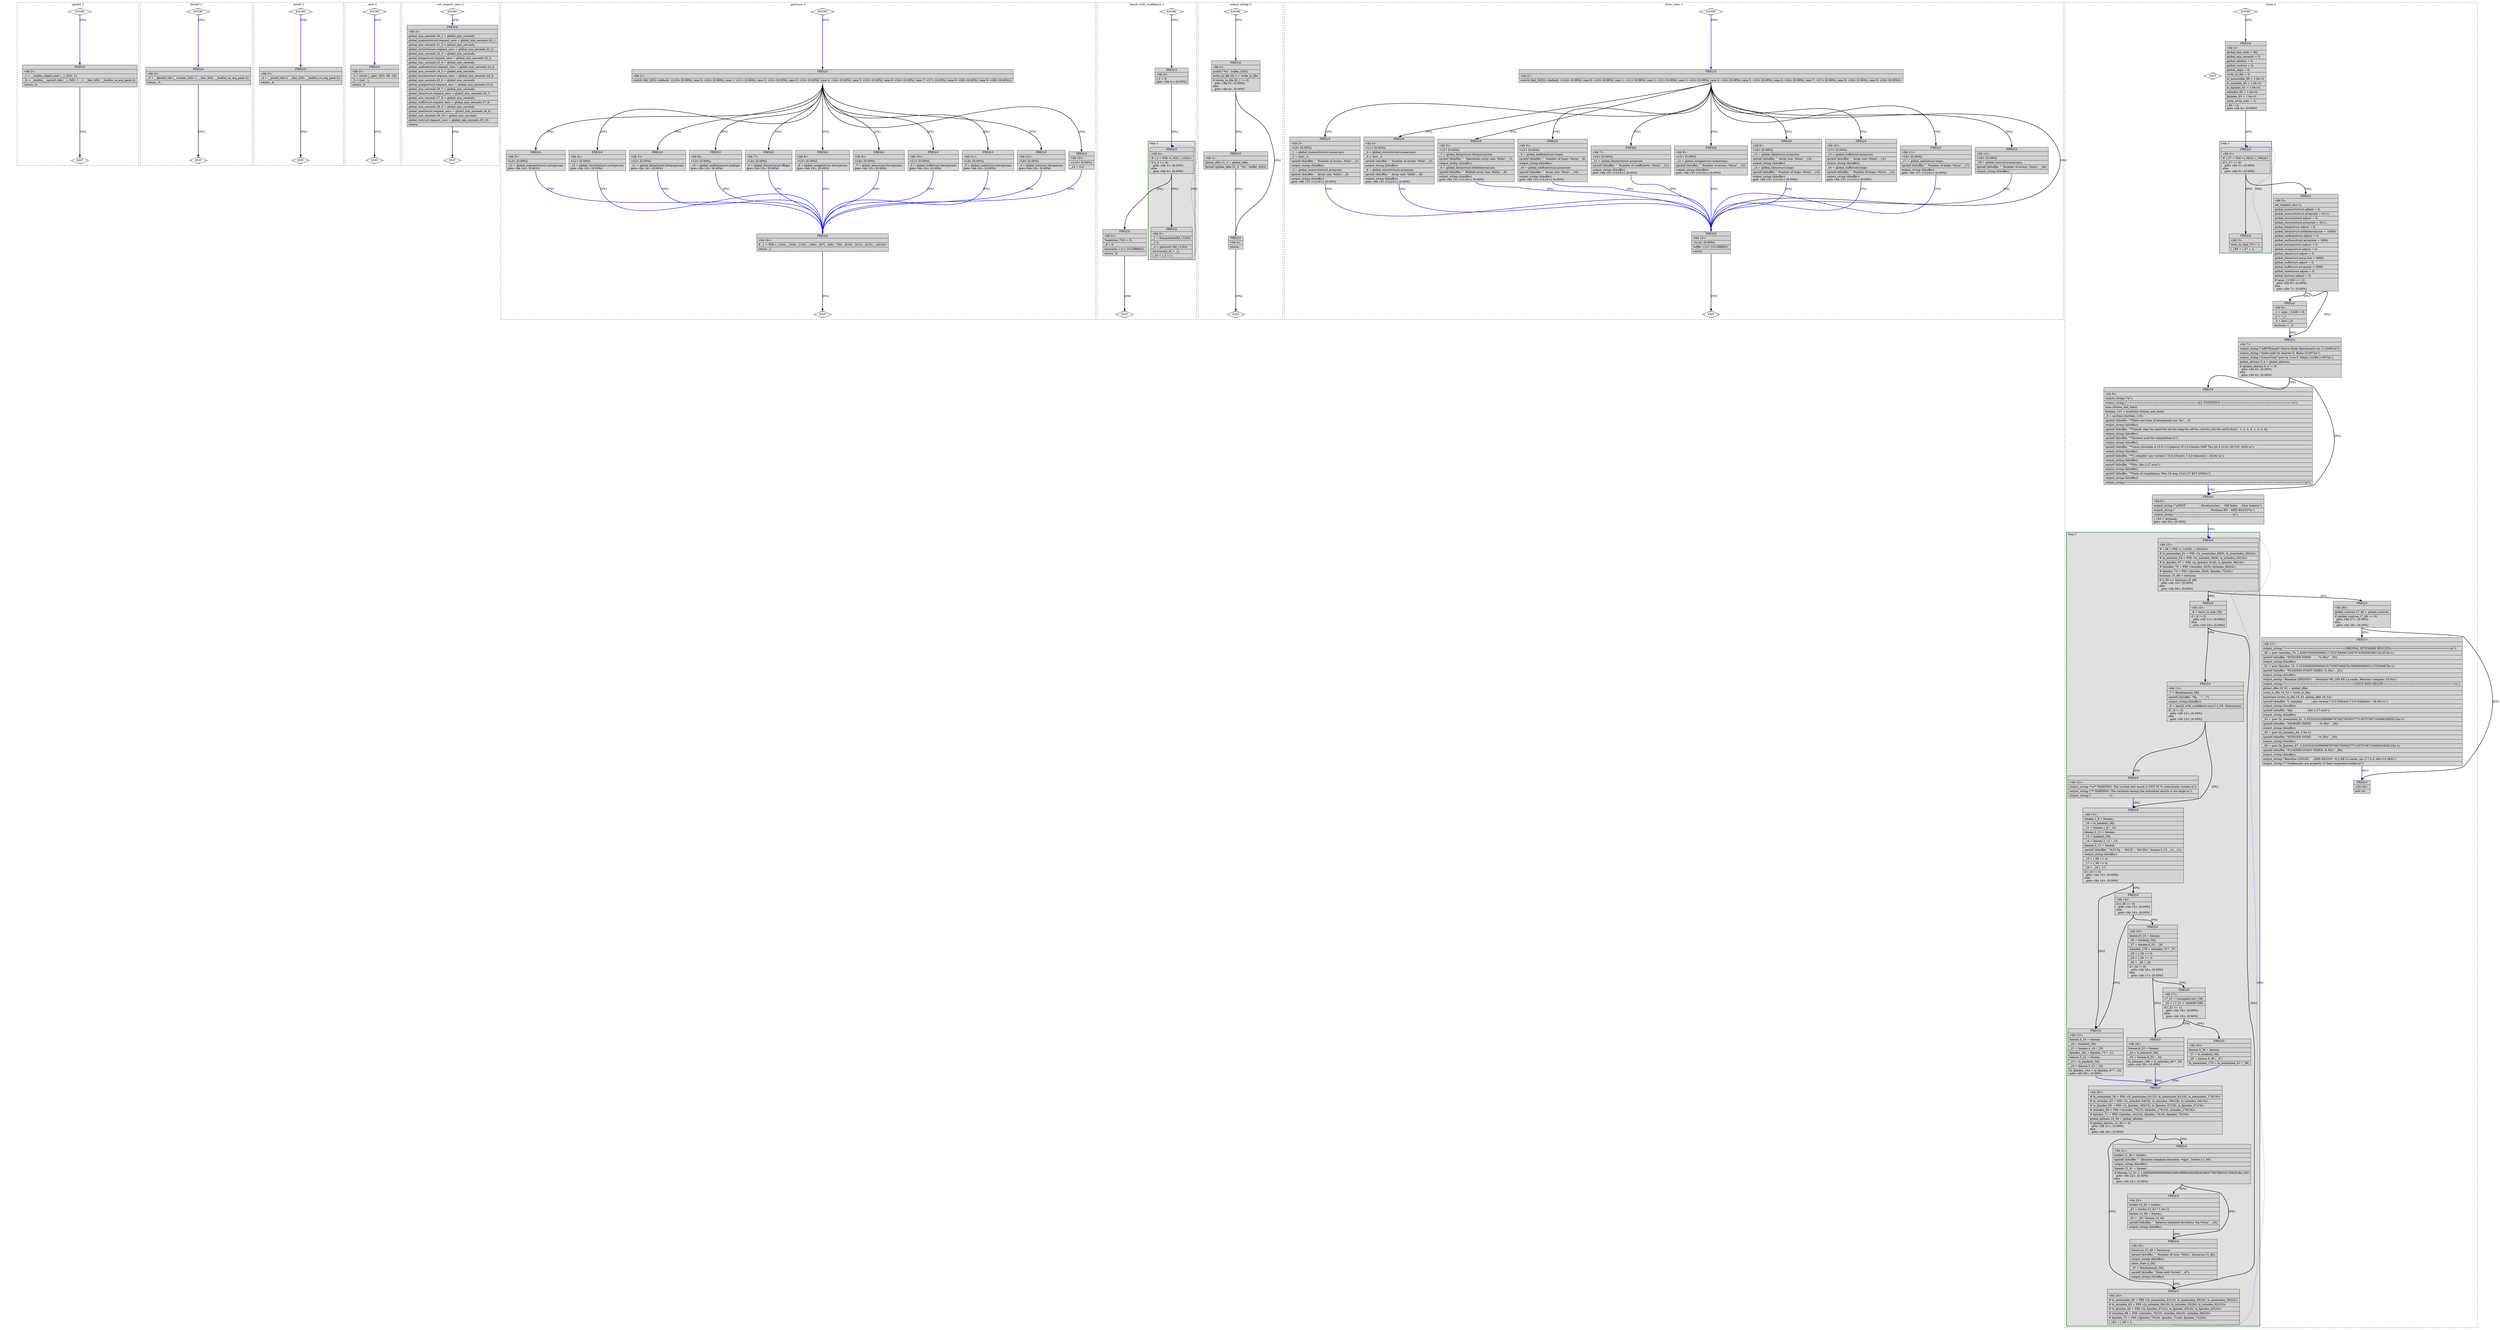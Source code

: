 digraph "nbench0.c.028t.inline_param1" {
overlap=false;
subgraph "cluster_sprintf" {
	style="dashed";
	color="black";
	label="sprintf ()";
	fn_10_basic_block_0 [shape=Mdiamond,style=filled,fillcolor=white,label="ENTRY"];

	fn_10_basic_block_1 [shape=Mdiamond,style=filled,fillcolor=white,label="EXIT"];

	fn_10_basic_block_2 [shape=record,style=filled,fillcolor=lightgrey,label="{ FREQ:0 |\<bb\ 2\>:\l\
|_1\ =\ __builtin_object_size\ (__s_3(D),\ 1);\l\
|_6\ =\ __builtin___sprintf_chk\ (__s_3(D),\ 1,\ _1,\ __fmt_4(D),\ __builtin_va_arg_pack\ ());\l\
|return\ _6;\l\
}"];

	fn_10_basic_block_0:s -> fn_10_basic_block_2:n [style="solid,bold",color=blue,weight=100,constraint=true, label="[0%]"];
	fn_10_basic_block_2:s -> fn_10_basic_block_1:n [style="solid,bold",color=black,weight=10,constraint=true, label="[0%]"];
	fn_10_basic_block_0:s -> fn_10_basic_block_1:n [style="invis",constraint=true];
}
subgraph "cluster_fprintf" {
	style="dashed";
	color="black";
	label="fprintf ()";
	fn_14_basic_block_0 [shape=Mdiamond,style=filled,fillcolor=white,label="ENTRY"];

	fn_14_basic_block_1 [shape=Mdiamond,style=filled,fillcolor=white,label="EXIT"];

	fn_14_basic_block_2 [shape=record,style=filled,fillcolor=lightgrey,label="{ FREQ:0 |\<bb\ 2\>:\l\
|_5\ =\ __fprintf_chk\ (__stream_2(D),\ 1,\ __fmt_3(D),\ __builtin_va_arg_pack\ ());\l\
|return\ _5;\l\
}"];

	fn_14_basic_block_0:s -> fn_14_basic_block_2:n [style="solid,bold",color=blue,weight=100,constraint=true, label="[0%]"];
	fn_14_basic_block_2:s -> fn_14_basic_block_1:n [style="solid,bold",color=black,weight=10,constraint=true, label="[0%]"];
	fn_14_basic_block_0:s -> fn_14_basic_block_1:n [style="invis",constraint=true];
}
subgraph "cluster_printf" {
	style="dashed";
	color="black";
	label="printf ()";
	fn_15_basic_block_0 [shape=Mdiamond,style=filled,fillcolor=white,label="ENTRY"];

	fn_15_basic_block_1 [shape=Mdiamond,style=filled,fillcolor=white,label="EXIT"];

	fn_15_basic_block_2 [shape=record,style=filled,fillcolor=lightgrey,label="{ FREQ:0 |\<bb\ 2\>:\l\
|_4\ =\ __printf_chk\ (1,\ __fmt_2(D),\ __builtin_va_arg_pack\ ());\l\
|return\ _4;\l\
}"];

	fn_15_basic_block_0:s -> fn_15_basic_block_2:n [style="solid,bold",color=blue,weight=100,constraint=true, label="[0%]"];
	fn_15_basic_block_2:s -> fn_15_basic_block_1:n [style="solid,bold",color=black,weight=10,constraint=true, label="[0%]"];
	fn_15_basic_block_0:s -> fn_15_basic_block_1:n [style="invis",constraint=true];
}
subgraph "cluster_atoi" {
	style="dashed";
	color="black";
	label="atoi ()";
	fn_23_basic_block_0 [shape=Mdiamond,style=filled,fillcolor=white,label="ENTRY"];

	fn_23_basic_block_1 [shape=Mdiamond,style=filled,fillcolor=white,label="EXIT"];

	fn_23_basic_block_2 [shape=record,style=filled,fillcolor=lightgrey,label="{ FREQ:0 |\<bb\ 2\>:\l\
|_1\ =\ strtol\ (__nptr_3(D),\ 0B,\ 10);\l\
|_5\ =\ (int)\ _1;\l\
|return\ _5;\l\
}"];

	fn_23_basic_block_0:s -> fn_23_basic_block_2:n [style="solid,bold",color=blue,weight=100,constraint=true, label="[0%]"];
	fn_23_basic_block_2:s -> fn_23_basic_block_1:n [style="solid,bold",color=black,weight=10,constraint=true, label="[0%]"];
	fn_23_basic_block_0:s -> fn_23_basic_block_1:n [style="invis",constraint=true];
}
subgraph "cluster_set_request_secs" {
	style="dashed";
	color="black";
	label="set_request_secs ()";
	fn_60_basic_block_0 [shape=Mdiamond,style=filled,fillcolor=white,label="ENTRY"];

	fn_60_basic_block_1 [shape=Mdiamond,style=filled,fillcolor=white,label="EXIT"];

	fn_60_basic_block_2 [shape=record,style=filled,fillcolor=lightgrey,label="{ FREQ:0 |\<bb\ 2\>:\l\
|global_min_seconds.20_1\ =\ global_min_seconds;\l\
|global_numsortstruct.request_secs\ =\ global_min_seconds.20_1;\l\
|global_min_seconds.21_2\ =\ global_min_seconds;\l\
|global_strsortstruct.request_secs\ =\ global_min_seconds.21_2;\l\
|global_min_seconds.22_3\ =\ global_min_seconds;\l\
|global_bitopstruct.request_secs\ =\ global_min_seconds.22_3;\l\
|global_min_seconds.23_4\ =\ global_min_seconds;\l\
|global_emfloatstruct.request_secs\ =\ global_min_seconds.23_4;\l\
|global_min_seconds.24_5\ =\ global_min_seconds;\l\
|global_fourierstruct.request_secs\ =\ global_min_seconds.24_5;\l\
|global_min_seconds.25_6\ =\ global_min_seconds;\l\
|global_assignstruct.request_secs\ =\ global_min_seconds.25_6;\l\
|global_min_seconds.26_7\ =\ global_min_seconds;\l\
|global_ideastruct.request_secs\ =\ global_min_seconds.26_7;\l\
|global_min_seconds.27_8\ =\ global_min_seconds;\l\
|global_huffstruct.request_secs\ =\ global_min_seconds.27_8;\l\
|global_min_seconds.28_9\ =\ global_min_seconds;\l\
|global_nnetstruct.request_secs\ =\ global_min_seconds.28_9;\l\
|global_min_seconds.29_10\ =\ global_min_seconds;\l\
|global_lustruct.request_secs\ =\ global_min_seconds.29_10;\l\
|return;\l\
}"];

	fn_60_basic_block_0:s -> fn_60_basic_block_2:n [style="solid,bold",color=blue,weight=100,constraint=true, label="[0%]"];
	fn_60_basic_block_2:s -> fn_60_basic_block_1:n [style="solid,bold",color=black,weight=10,constraint=true, label="[0%]"];
	fn_60_basic_block_0:s -> fn_60_basic_block_1:n [style="invis",constraint=true];
}
subgraph "cluster_getscore" {
	style="dashed";
	color="black";
	label="getscore ()";
	fn_63_basic_block_0 [shape=Mdiamond,style=filled,fillcolor=white,label="ENTRY"];

	fn_63_basic_block_1 [shape=Mdiamond,style=filled,fillcolor=white,label="EXIT"];

	fn_63_basic_block_2 [shape=record,style=filled,fillcolor=lightgrey,label="{ FREQ:0 |\<bb\ 2\>:\l\
|switch\ (fid_2(D))\ \<default:\ \<L10\>\ [0.00%],\ case\ 0:\ \<L0\>\ [0.00%],\ case\ 1:\ \<L1\>\ [0.00%],\ case\ 2:\ \<L2\>\ [0.00%],\ case\ 3:\ \<L3\>\ [0.00%],\ case\ 4:\ \<L4\>\ [0.00%],\ case\ 5:\ \<L5\>\ [0.00%],\ case\ 6:\ \<L6\>\ [0.00%],\ case\ 7:\ \<L7\>\ [0.00%],\ case\ 8:\ \<L8\>\ [0.00%],\ case\ 9:\ \<L9\>\ [0.00%]\>\l\
}"];

	fn_63_basic_block_3 [shape=record,style=filled,fillcolor=lightgrey,label="{ FREQ:0 |\<bb\ 3\>:\l\
|\<L0\>\ [0.00%]:\l\
|_13\ =\ global_numsortstruct.sortspersec;\l\
goto\ \<bb\ 14\>;\ [0.00%]\l\
}"];

	fn_63_basic_block_4 [shape=record,style=filled,fillcolor=lightgrey,label="{ FREQ:0 |\<bb\ 4\>:\l\
|\<L1\>\ [0.00%]:\l\
|_12\ =\ global_strsortstruct.sortspersec;\l\
goto\ \<bb\ 14\>;\ [0.00%]\l\
}"];

	fn_63_basic_block_5 [shape=record,style=filled,fillcolor=lightgrey,label="{ FREQ:0 |\<bb\ 5\>:\l\
|\<L2\>\ [0.00%]:\l\
|_11\ =\ global_bitopstruct.bitopspersec;\l\
goto\ \<bb\ 14\>;\ [0.00%]\l\
}"];

	fn_63_basic_block_6 [shape=record,style=filled,fillcolor=lightgrey,label="{ FREQ:0 |\<bb\ 6\>:\l\
|\<L3\>\ [0.00%]:\l\
|_10\ =\ global_emfloatstruct.emflops;\l\
goto\ \<bb\ 14\>;\ [0.00%]\l\
}"];

	fn_63_basic_block_7 [shape=record,style=filled,fillcolor=lightgrey,label="{ FREQ:0 |\<bb\ 7\>:\l\
|\<L4\>\ [0.00%]:\l\
|_9\ =\ global_fourierstruct.fflops;\l\
goto\ \<bb\ 14\>;\ [0.00%]\l\
}"];

	fn_63_basic_block_8 [shape=record,style=filled,fillcolor=lightgrey,label="{ FREQ:0 |\<bb\ 8\>:\l\
|\<L5\>\ [0.00%]:\l\
|_8\ =\ global_assignstruct.iterspersec;\l\
goto\ \<bb\ 14\>;\ [0.00%]\l\
}"];

	fn_63_basic_block_9 [shape=record,style=filled,fillcolor=lightgrey,label="{ FREQ:0 |\<bb\ 9\>:\l\
|\<L6\>\ [0.00%]:\l\
|_7\ =\ global_ideastruct.iterspersec;\l\
goto\ \<bb\ 14\>;\ [0.00%]\l\
}"];

	fn_63_basic_block_10 [shape=record,style=filled,fillcolor=lightgrey,label="{ FREQ:0 |\<bb\ 10\>:\l\
|\<L7\>\ [0.00%]:\l\
|_6\ =\ global_huffstruct.iterspersec;\l\
goto\ \<bb\ 14\>;\ [0.00%]\l\
}"];

	fn_63_basic_block_11 [shape=record,style=filled,fillcolor=lightgrey,label="{ FREQ:0 |\<bb\ 11\>:\l\
|\<L8\>\ [0.00%]:\l\
|_5\ =\ global_nnetstruct.iterspersec;\l\
goto\ \<bb\ 14\>;\ [0.00%]\l\
}"];

	fn_63_basic_block_12 [shape=record,style=filled,fillcolor=lightgrey,label="{ FREQ:0 |\<bb\ 12\>:\l\
|\<L9\>\ [0.00%]:\l\
|_4\ =\ global_lustruct.iterspersec;\l\
goto\ \<bb\ 14\>;\ [0.00%]\l\
}"];

	fn_63_basic_block_13 [shape=record,style=filled,fillcolor=lightgrey,label="{ FREQ:0 |\<bb\ 13\>:\l\
|\<L10\>\ [0.00%]:\l\
|_14\ =\ 0.0;\l\
}"];

	fn_63_basic_block_14 [shape=record,style=filled,fillcolor=lightgrey,label="{ FREQ:0 |\<bb\ 14\>:\l\
|#\ _1\ =\ PHI\ \<_13(3),\ _12(4),\ _11(5),\ _10(6),\ _9(7),\ _8(8),\ _7(9),\ _6(10),\ _5(11),\ _4(12),\ _14(13)\>\l\
|return\ _1;\l\
}"];

	fn_63_basic_block_0:s -> fn_63_basic_block_2:n [style="solid,bold",color=blue,weight=100,constraint=true, label="[0%]"];
	fn_63_basic_block_2:s -> fn_63_basic_block_13:n [style="solid,bold",color=black,weight=10,constraint=true, label="[0%]"];
	fn_63_basic_block_2:s -> fn_63_basic_block_3:n [style="solid,bold",color=black,weight=10,constraint=true, label="[0%]"];
	fn_63_basic_block_2:s -> fn_63_basic_block_4:n [style="solid,bold",color=black,weight=10,constraint=true, label="[0%]"];
	fn_63_basic_block_2:s -> fn_63_basic_block_5:n [style="solid,bold",color=black,weight=10,constraint=true, label="[0%]"];
	fn_63_basic_block_2:s -> fn_63_basic_block_6:n [style="solid,bold",color=black,weight=10,constraint=true, label="[0%]"];
	fn_63_basic_block_2:s -> fn_63_basic_block_7:n [style="solid,bold",color=black,weight=10,constraint=true, label="[0%]"];
	fn_63_basic_block_2:s -> fn_63_basic_block_8:n [style="solid,bold",color=black,weight=10,constraint=true, label="[0%]"];
	fn_63_basic_block_2:s -> fn_63_basic_block_9:n [style="solid,bold",color=black,weight=10,constraint=true, label="[0%]"];
	fn_63_basic_block_2:s -> fn_63_basic_block_10:n [style="solid,bold",color=black,weight=10,constraint=true, label="[0%]"];
	fn_63_basic_block_2:s -> fn_63_basic_block_11:n [style="solid,bold",color=black,weight=10,constraint=true, label="[0%]"];
	fn_63_basic_block_2:s -> fn_63_basic_block_12:n [style="solid,bold",color=black,weight=10,constraint=true, label="[0%]"];
	fn_63_basic_block_3:s -> fn_63_basic_block_14:n [style="solid,bold",color=blue,weight=100,constraint=true, label="[0%]"];
	fn_63_basic_block_4:s -> fn_63_basic_block_14:n [style="solid,bold",color=blue,weight=100,constraint=true, label="[0%]"];
	fn_63_basic_block_5:s -> fn_63_basic_block_14:n [style="solid,bold",color=blue,weight=100,constraint=true, label="[0%]"];
	fn_63_basic_block_6:s -> fn_63_basic_block_14:n [style="solid,bold",color=blue,weight=100,constraint=true, label="[0%]"];
	fn_63_basic_block_7:s -> fn_63_basic_block_14:n [style="solid,bold",color=blue,weight=100,constraint=true, label="[0%]"];
	fn_63_basic_block_8:s -> fn_63_basic_block_14:n [style="solid,bold",color=blue,weight=100,constraint=true, label="[0%]"];
	fn_63_basic_block_9:s -> fn_63_basic_block_14:n [style="solid,bold",color=blue,weight=100,constraint=true, label="[0%]"];
	fn_63_basic_block_10:s -> fn_63_basic_block_14:n [style="solid,bold",color=blue,weight=100,constraint=true, label="[0%]"];
	fn_63_basic_block_11:s -> fn_63_basic_block_14:n [style="solid,bold",color=blue,weight=100,constraint=true, label="[0%]"];
	fn_63_basic_block_12:s -> fn_63_basic_block_14:n [style="solid,bold",color=blue,weight=100,constraint=true, label="[0%]"];
	fn_63_basic_block_13:s -> fn_63_basic_block_14:n [style="solid,bold",color=blue,weight=100,constraint=true, label="[0%]"];
	fn_63_basic_block_14:s -> fn_63_basic_block_1:n [style="solid,bold",color=black,weight=10,constraint=true, label="[0%]"];
	fn_63_basic_block_0:s -> fn_63_basic_block_1:n [style="invis",constraint=true];
}
subgraph "cluster_bench_with_confidence" {
	style="dashed";
	color="black";
	label="bench_with_confidence ()";
	subgraph cluster_61_1 {
	style="filled";
	color="darkgreen";
	fillcolor="grey88";
	label="loop 1";
	labeljust=l;
	penwidth=2;
	fn_61_basic_block_4 [shape=record,style=filled,fillcolor=lightgrey,label="{ FREQ:0 |\<bb\ 4\>:\l\
|#\ i_3\ =\ PHI\ \<i_5(2),\ i_15(3)\>\l\
|if\ (i_3\ \<=\ 0)\l\
\ \ goto\ \<bb\ 3\>;\ [0.00%]\l\
else\l\
\ \ goto\ \<bb\ 5\>;\ [0.00%]\l\
}"];

	fn_61_basic_block_3 [shape=record,style=filled,fillcolor=lightgrey,label="{ FREQ:0 |\<bb\ 3\>:\l\
|_1\ =\ funcpointer[fid_11(D)];\l\
|_1\ ();\l\
|_2\ =\ getscore\ (fid_11(D));\l\
|myscores[i_3]\ =\ _2;\l\
|i_15\ =\ i_3\ +\ 1;\l\
}"];

	}
	fn_61_basic_block_0 [shape=Mdiamond,style=filled,fillcolor=white,label="ENTRY"];

	fn_61_basic_block_1 [shape=Mdiamond,style=filled,fillcolor=white,label="EXIT"];

	fn_61_basic_block_2 [shape=record,style=filled,fillcolor=lightgrey,label="{ FREQ:0 |\<bb\ 2\>:\l\
|i_5\ =\ 0;\l\
goto\ \<bb\ 4\>;\ [0.00%]\l\
}"];

	fn_61_basic_block_5 [shape=record,style=filled,fillcolor=lightgrey,label="{ FREQ:0 |\<bb\ 5\>:\l\
|*numtries_7(D)\ =\ 5;\l\
|_9\ =\ 0;\l\
|myscores\ =\{v\}\ \{CLOBBER\};\l\
|return\ _9;\l\
}"];

	fn_61_basic_block_0:s -> fn_61_basic_block_2:n [style="solid,bold",color=blue,weight=100,constraint=true, label="[0%]"];
	fn_61_basic_block_2:s -> fn_61_basic_block_4:n [style="solid,bold",color=blue,weight=100,constraint=true, label="[0%]"];
	fn_61_basic_block_3:s -> fn_61_basic_block_4:n [style="dotted,bold",color=blue,weight=10,constraint=false, label="[0%]"];
	fn_61_basic_block_4:s -> fn_61_basic_block_3:n [style="solid,bold",color=black,weight=10,constraint=true, label="[0%]"];
	fn_61_basic_block_4:s -> fn_61_basic_block_5:n [style="solid,bold",color=black,weight=10,constraint=true, label="[0%]"];
	fn_61_basic_block_5:s -> fn_61_basic_block_1:n [style="solid,bold",color=black,weight=10,constraint=true, label="[0%]"];
	fn_61_basic_block_0:s -> fn_61_basic_block_1:n [style="invis",constraint=true];
}
subgraph "cluster_output_string" {
	style="dashed";
	color="black";
	label="output_string ()";
	fn_64_basic_block_0 [shape=Mdiamond,style=filled,fillcolor=white,label="ENTRY"];

	fn_64_basic_block_1 [shape=Mdiamond,style=filled,fillcolor=white,label="EXIT"];

	fn_64_basic_block_2 [shape=record,style=filled,fillcolor=lightgrey,label="{ FREQ:0 |\<bb\ 2\>:\l\
|printf\ (\"%s\",\ buffer_5(D));\l\
|write_to_file.30_1\ =\ write_to_file;\l\
|if\ (write_to_file.30_1\ !=\ 0)\l\
\ \ goto\ \<bb\ 3\>;\ [0.00%]\l\
else\l\
\ \ goto\ \<bb\ 4\>;\ [0.00%]\l\
}"];

	fn_64_basic_block_3 [shape=record,style=filled,fillcolor=lightgrey,label="{ FREQ:0 |\<bb\ 3\>:\l\
|global_ofile.31_2\ =\ global_ofile;\l\
|fprintf\ (global_ofile.31_2,\ \"%s\",\ buffer_5(D));\l\
}"];

	fn_64_basic_block_4 [shape=record,style=filled,fillcolor=lightgrey,label="{ FREQ:0 |\<bb\ 4\>:\l\
|return;\l\
}"];

	fn_64_basic_block_0:s -> fn_64_basic_block_2:n [style="solid,bold",color=blue,weight=100,constraint=true, label="[0%]"];
	fn_64_basic_block_2:s -> fn_64_basic_block_3:n [style="solid,bold",color=black,weight=10,constraint=true, label="[0%]"];
	fn_64_basic_block_2:s -> fn_64_basic_block_4:n [style="solid,bold",color=black,weight=10,constraint=true, label="[0%]"];
	fn_64_basic_block_3:s -> fn_64_basic_block_4:n [style="solid,bold",color=blue,weight=100,constraint=true, label="[0%]"];
	fn_64_basic_block_4:s -> fn_64_basic_block_1:n [style="solid,bold",color=black,weight=10,constraint=true, label="[0%]"];
	fn_64_basic_block_0:s -> fn_64_basic_block_1:n [style="invis",constraint=true];
}
subgraph "cluster_show_stats" {
	style="dashed";
	color="black";
	label="show_stats ()";
	fn_65_basic_block_0 [shape=Mdiamond,style=filled,fillcolor=white,label="ENTRY"];

	fn_65_basic_block_1 [shape=Mdiamond,style=filled,fillcolor=white,label="EXIT"];

	fn_65_basic_block_2 [shape=record,style=filled,fillcolor=lightgrey,label="{ FREQ:0 |\<bb\ 2\>:\l\
|switch\ (bid_20(D))\ \<default:\ \<L14\>\ [0.00%],\ case\ 0:\ \<L0\>\ [0.00%],\ case\ 1:\ \<L1\>\ [0.00%],\ case\ 2:\ \<L2\>\ [0.00%],\ case\ 3:\ \<L3\>\ [0.00%],\ case\ 4:\ \<L4\>\ [0.00%],\ case\ 5:\ \<L5\>\ [0.00%],\ case\ 6:\ \<L6\>\ [0.00%],\ case\ 7:\ \<L7\>\ [0.00%],\ case\ 8:\ \<L8\>\ [0.00%],\ case\ 9:\ \<L9\>\ [0.00%]\>\l\
}"];

	fn_65_basic_block_3 [shape=record,style=filled,fillcolor=lightgrey,label="{ FREQ:0 |\<bb\ 3\>:\l\
|\<L0\>\ [0.00%]:\l\
|_1\ =\ global_numsortstruct.numarrays;\l\
|_2\ =\ (int)\ _1;\l\
|sprintf\ (&buffer,\ \"\ \ Number\ of\ arrays:\ %d\\n\",\ _2);\l\
|output_string\ (&buffer);\l\
|_3\ =\ global_numsortstruct.arraysize;\l\
|sprintf\ (&buffer,\ \"\ \ Array\ size:\ %ld\\n\",\ _3);\l\
|output_string\ (&buffer);\l\
goto\ \<bb\ 13\>\ (\<L14\>);\ [0.00%]\l\
}"];

	fn_65_basic_block_4 [shape=record,style=filled,fillcolor=lightgrey,label="{ FREQ:0 |\<bb\ 4\>:\l\
|\<L1\>\ [0.00%]:\l\
|_4\ =\ global_strsortstruct.numarrays;\l\
|_5\ =\ (int)\ _4;\l\
|sprintf\ (&buffer,\ \"\ \ Number\ of\ arrays:\ %d\\n\",\ _5);\l\
|output_string\ (&buffer);\l\
|_6\ =\ global_strsortstruct.arraysize;\l\
|sprintf\ (&buffer,\ \"\ \ Array\ size:\ %ld\\n\",\ _6);\l\
|output_string\ (&buffer);\l\
goto\ \<bb\ 13\>\ (\<L14\>);\ [0.00%]\l\
}"];

	fn_65_basic_block_5 [shape=record,style=filled,fillcolor=lightgrey,label="{ FREQ:0 |\<bb\ 5\>:\l\
|\<L2\>\ [0.00%]:\l\
|_7\ =\ global_bitopstruct.bitoparraysize;\l\
|sprintf\ (&buffer,\ \"\ \ Operations\ array\ size:\ %ld\\n\",\ _7);\l\
|output_string\ (&buffer);\l\
|_8\ =\ global_bitopstruct.bitfieldarraysize;\l\
|sprintf\ (&buffer,\ \"\ \ Bitfield\ array\ size:\ %ld\\n\",\ _8);\l\
|output_string\ (&buffer);\l\
goto\ \<bb\ 13\>\ (\<L14\>);\ [0.00%]\l\
}"];

	fn_65_basic_block_6 [shape=record,style=filled,fillcolor=lightgrey,label="{ FREQ:0 |\<bb\ 6\>:\l\
|\<L3\>\ [0.00%]:\l\
|_9\ =\ global_emfloatstruct.loops;\l\
|sprintf\ (&buffer,\ \"\ \ Number\ of\ loops:\ %lu\\n\",\ _9);\l\
|output_string\ (&buffer);\l\
|_10\ =\ global_emfloatstruct.arraysize;\l\
|sprintf\ (&buffer,\ \"\ \ Array\ size:\ %lu\\n\",\ _10);\l\
|output_string\ (&buffer);\l\
goto\ \<bb\ 13\>\ (\<L14\>);\ [0.00%]\l\
}"];

	fn_65_basic_block_7 [shape=record,style=filled,fillcolor=lightgrey,label="{ FREQ:0 |\<bb\ 7\>:\l\
|\<L4\>\ [0.00%]:\l\
|_11\ =\ global_fourierstruct.arraysize;\l\
|sprintf\ (&buffer,\ \"\ \ Number\ of\ coefficients:\ %lu\\n\",\ _11);\l\
|output_string\ (&buffer);\l\
goto\ \<bb\ 13\>\ (\<L14\>);\ [0.00%]\l\
}"];

	fn_65_basic_block_8 [shape=record,style=filled,fillcolor=lightgrey,label="{ FREQ:0 |\<bb\ 8\>:\l\
|\<L5\>\ [0.00%]:\l\
|_12\ =\ global_assignstruct.numarrays;\l\
|sprintf\ (&buffer,\ \"\ \ Number\ of\ arrays:\ %lu\\n\",\ _12);\l\
|output_string\ (&buffer);\l\
goto\ \<bb\ 13\>\ (\<L14\>);\ [0.00%]\l\
}"];

	fn_65_basic_block_9 [shape=record,style=filled,fillcolor=lightgrey,label="{ FREQ:0 |\<bb\ 9\>:\l\
|\<L6\>\ [0.00%]:\l\
|_13\ =\ global_ideastruct.arraysize;\l\
|sprintf\ (&buffer,\ \"\ \ Array\ size:\ %lu\\n\",\ _13);\l\
|output_string\ (&buffer);\l\
|_14\ =\ global_ideastruct.loops;\l\
|sprintf\ (&buffer,\ \"\ Number\ of\ loops:\ %lu\\n\",\ _14);\l\
|output_string\ (&buffer);\l\
goto\ \<bb\ 13\>\ (\<L14\>);\ [0.00%]\l\
}"];

	fn_65_basic_block_10 [shape=record,style=filled,fillcolor=lightgrey,label="{ FREQ:0 |\<bb\ 10\>:\l\
|\<L7\>\ [0.00%]:\l\
|_15\ =\ global_huffstruct.arraysize;\l\
|sprintf\ (&buffer,\ \"\ \ Array\ size:\ %lu\\n\",\ _15);\l\
|output_string\ (&buffer);\l\
|_16\ =\ global_huffstruct.loops;\l\
|sprintf\ (&buffer,\ \"\ \ Number\ of\ loops:\ %lu\\n\",\ _16);\l\
|output_string\ (&buffer);\l\
goto\ \<bb\ 13\>\ (\<L14\>);\ [0.00%]\l\
}"];

	fn_65_basic_block_11 [shape=record,style=filled,fillcolor=lightgrey,label="{ FREQ:0 |\<bb\ 11\>:\l\
|\<L8\>\ [0.00%]:\l\
|_17\ =\ global_nnetstruct.loops;\l\
|sprintf\ (&buffer,\ \"\ \ Number\ of\ loops:\ %lu\\n\",\ _17);\l\
|output_string\ (&buffer);\l\
goto\ \<bb\ 13\>\ (\<L14\>);\ [0.00%]\l\
}"];

	fn_65_basic_block_12 [shape=record,style=filled,fillcolor=lightgrey,label="{ FREQ:0 |\<bb\ 12\>:\l\
|\<L9\>\ [0.00%]:\l\
|_18\ =\ global_lustruct.numarrays;\l\
|sprintf\ (&buffer,\ \"\ \ Number\ of\ arrays:\ %lu\\n\",\ _18);\l\
|output_string\ (&buffer);\l\
}"];

	fn_65_basic_block_13 [shape=record,style=filled,fillcolor=lightgrey,label="{ FREQ:0 |\<bb\ 13\>:\l\
|\<L14\>\ [0.00%]:\l\
|buffer\ =\{v\}\ \{CLOBBER\};\l\
|return;\l\
}"];

	fn_65_basic_block_0:s -> fn_65_basic_block_2:n [style="solid,bold",color=blue,weight=100,constraint=true, label="[0%]"];
	fn_65_basic_block_2:s -> fn_65_basic_block_13:n [style="solid,bold",color=black,weight=10,constraint=true, label="[0%]"];
	fn_65_basic_block_2:s -> fn_65_basic_block_3:n [style="solid,bold",color=black,weight=10,constraint=true, label="[0%]"];
	fn_65_basic_block_2:s -> fn_65_basic_block_4:n [style="solid,bold",color=black,weight=10,constraint=true, label="[0%]"];
	fn_65_basic_block_2:s -> fn_65_basic_block_5:n [style="solid,bold",color=black,weight=10,constraint=true, label="[0%]"];
	fn_65_basic_block_2:s -> fn_65_basic_block_6:n [style="solid,bold",color=black,weight=10,constraint=true, label="[0%]"];
	fn_65_basic_block_2:s -> fn_65_basic_block_7:n [style="solid,bold",color=black,weight=10,constraint=true, label="[0%]"];
	fn_65_basic_block_2:s -> fn_65_basic_block_8:n [style="solid,bold",color=black,weight=10,constraint=true, label="[0%]"];
	fn_65_basic_block_2:s -> fn_65_basic_block_9:n [style="solid,bold",color=black,weight=10,constraint=true, label="[0%]"];
	fn_65_basic_block_2:s -> fn_65_basic_block_10:n [style="solid,bold",color=black,weight=10,constraint=true, label="[0%]"];
	fn_65_basic_block_2:s -> fn_65_basic_block_11:n [style="solid,bold",color=black,weight=10,constraint=true, label="[0%]"];
	fn_65_basic_block_2:s -> fn_65_basic_block_12:n [style="solid,bold",color=black,weight=10,constraint=true, label="[0%]"];
	fn_65_basic_block_3:s -> fn_65_basic_block_13:n [style="solid,bold",color=blue,weight=100,constraint=true, label="[0%]"];
	fn_65_basic_block_4:s -> fn_65_basic_block_13:n [style="solid,bold",color=blue,weight=100,constraint=true, label="[0%]"];
	fn_65_basic_block_5:s -> fn_65_basic_block_13:n [style="solid,bold",color=blue,weight=100,constraint=true, label="[0%]"];
	fn_65_basic_block_6:s -> fn_65_basic_block_13:n [style="solid,bold",color=blue,weight=100,constraint=true, label="[0%]"];
	fn_65_basic_block_7:s -> fn_65_basic_block_13:n [style="solid,bold",color=blue,weight=100,constraint=true, label="[0%]"];
	fn_65_basic_block_8:s -> fn_65_basic_block_13:n [style="solid,bold",color=blue,weight=100,constraint=true, label="[0%]"];
	fn_65_basic_block_9:s -> fn_65_basic_block_13:n [style="solid,bold",color=blue,weight=100,constraint=true, label="[0%]"];
	fn_65_basic_block_10:s -> fn_65_basic_block_13:n [style="solid,bold",color=blue,weight=100,constraint=true, label="[0%]"];
	fn_65_basic_block_11:s -> fn_65_basic_block_13:n [style="solid,bold",color=blue,weight=100,constraint=true, label="[0%]"];
	fn_65_basic_block_12:s -> fn_65_basic_block_13:n [style="solid,bold",color=blue,weight=100,constraint=true, label="[0%]"];
	fn_65_basic_block_13:s -> fn_65_basic_block_1:n [style="solid,bold",color=black,weight=10,constraint=true, label="[0%]"];
	fn_65_basic_block_0:s -> fn_65_basic_block_1:n [style="invis",constraint=true];
}
subgraph "cluster_main" {
	style="dashed";
	color="black";
	label="main ()";
	subgraph cluster_54_2 {
	style="filled";
	color="darkgreen";
	fillcolor="grey88";
	label="loop 2";
	labeljust=l;
	penwidth=2;
	fn_54_basic_block_25 [shape=record,style=filled,fillcolor=lightgrey,label="{ FREQ:0 |\<bb\ 25\>:\l\
|#\ i_58\ =\ PHI\ \<i_143(9),\ i_192(24)\>\l\
|#\ lx_memindex_61\ =\ PHI\ \<lx_memindex_89(9),\ lx_memindex_60(24)\>\l\
|#\ lx_intindex_64\ =\ PHI\ \<lx_intindex_90(9),\ lx_intindex_63(24)\>\l\
|#\ lx_fpindex_67\ =\ PHI\ \<lx_fpindex_91(9),\ lx_fpindex_66(24)\>\l\
|#\ intindex_70\ =\ PHI\ \<intindex_92(9),\ intindex_69(24)\>\l\
|#\ fpindex_73\ =\ PHI\ \<fpindex_93(9),\ fpindex_72(24)\>\l\
|testnum.16_48\ =\ testnum;\l\
|if\ (i_58\ \<=\ testnum.16_48)\l\
\ \ goto\ \<bb\ 10\>;\ [0.00%]\l\
else\l\
\ \ goto\ \<bb\ 26\>;\ [0.00%]\l\
}"];

	fn_54_basic_block_10 [shape=record,style=filled,fillcolor=lightgrey,label="{ FREQ:0 |\<bb\ 10\>:\l\
|_6\ =\ tests_to_do[i_58];\l\
|if\ (_6\ !=\ 0)\l\
\ \ goto\ \<bb\ 11\>;\ [0.00%]\l\
else\l\
\ \ goto\ \<bb\ 24\>;\ [0.00%]\l\
}"];

	fn_54_basic_block_11 [shape=record,style=filled,fillcolor=lightgrey,label="{ FREQ:0 |\<bb\ 11\>:\l\
|_7\ =\ ftestnames[i_58];\l\
|sprintf\ (&buffer,\ \"%s\ \ \ \ :\",\ _7);\l\
|output_string\ (&buffer);\l\
|_8\ =\ bench_with_confidence.isra.0\ (i_58,\ &bnumrun);\l\
|if\ (_8\ !=\ 0)\l\
\ \ goto\ \<bb\ 12\>;\ [0.00%]\l\
else\l\
\ \ goto\ \<bb\ 13\>;\ [0.00%]\l\
}"];

	fn_54_basic_block_24 [shape=record,style=filled,fillcolor=lightgrey,label="{ FREQ:0 |\<bb\ 24\>:\l\
|#\ lx_memindex_60\ =\ PHI\ \<lx_memindex_61(10),\ lx_memindex_59(20),\ lx_memindex_59(23)\>\l\
|#\ lx_intindex_63\ =\ PHI\ \<lx_intindex_64(10),\ lx_intindex_62(20),\ lx_intindex_62(23)\>\l\
|#\ lx_fpindex_66\ =\ PHI\ \<lx_fpindex_67(10),\ lx_fpindex_65(20),\ lx_fpindex_65(23)\>\l\
|#\ intindex_69\ =\ PHI\ \<intindex_70(10),\ intindex_68(20),\ intindex_68(23)\>\l\
|#\ fpindex_72\ =\ PHI\ \<fpindex_73(10),\ fpindex_71(20),\ fpindex_71(23)\>\l\
|i_192\ =\ i_58\ +\ 1;\l\
}"];

	fn_54_basic_block_12 [shape=record,style=filled,fillcolor=lightgrey,label="{ FREQ:0 |\<bb\ 12\>:\l\
|output_string\ (\"\\n**\ WARNING:\ The\ current\ test\ result\ is\ NOT\ 95\ %\ statistically\ certain.\\n\");\l\
|output_string\ (\"**\ WARNING:\ The\ variation\ among\ the\ individual\ results\ is\ too\ large.\\n\");\l\
|output_string\ (\"\ \ \ \ \ \ \ \ \ \ \ \ \ \ \ \ \ \ \ \ :\");\l\
}"];

	fn_54_basic_block_13 [shape=record,style=filled,fillcolor=lightgrey,label="{ FREQ:0 |\<bb\ 13\>:\l\
|bmean.1_9\ =\ bmean;\l\
|_10\ =\ lx_bindex[i_58];\l\
|_11\ =\ bmean.1_9\ /\ _10;\l\
|bmean.2_12\ =\ bmean;\l\
|_13\ =\ bindex[i_58];\l\
|_14\ =\ bmean.2_12\ /\ _13;\l\
|bmean.3_15\ =\ bmean;\l\
|sprintf\ (&buffer,\ \"\ %15.5g\ \ :\ \ %9.2f\ \ :\ \ %9.2f\\n\",\ bmean.3_15,\ _14,\ _11);\l\
|output_string\ (&buffer);\l\
|_16\ =\ i_58\ ==\ 4;\l\
|_17\ =\ i_58\ ==\ 8;\l\
|_18\ =\ _16\ \|\ _17;\l\
|if\ (_18\ !=\ 0)\l\
\ \ goto\ \<bb\ 15\>;\ [0.00%]\l\
else\l\
\ \ goto\ \<bb\ 14\>;\ [0.00%]\l\
}"];

	fn_54_basic_block_15 [shape=record,style=filled,fillcolor=lightgrey,label="{ FREQ:0 |\<bb\ 15\>:\l\
|bmean.4_19\ =\ bmean;\l\
|_20\ =\ bindex[i_58];\l\
|_21\ =\ bmean.4_19\ /\ _20;\l\
|fpindex_181\ =\ fpindex_73\ *\ _21;\l\
|bmean.5_22\ =\ bmean;\l\
|_23\ =\ lx_bindex[i_58];\l\
|_24\ =\ bmean.5_22\ /\ _23;\l\
|lx_fpindex_182\ =\ lx_fpindex_67\ *\ _24;\l\
goto\ \<bb\ 20\>;\ [0.00%]\l\
}"];

	fn_54_basic_block_14 [shape=record,style=filled,fillcolor=lightgrey,label="{ FREQ:0 |\<bb\ 14\>:\l\
|if\ (i_58\ ==\ 9)\l\
\ \ goto\ \<bb\ 15\>;\ [0.00%]\l\
else\l\
\ \ goto\ \<bb\ 16\>;\ [0.00%]\l\
}"];

	fn_54_basic_block_20 [shape=record,style=filled,fillcolor=lightgrey,label="{ FREQ:0 |\<bb\ 20\>:\l\
|#\ lx_memindex_59\ =\ PHI\ \<lx_memindex_61(15),\ lx_memindex_61(18),\ lx_memindex_179(19)\>\l\
|#\ lx_intindex_62\ =\ PHI\ \<lx_intindex_64(15),\ lx_intindex_180(18),\ lx_intindex_64(19)\>\l\
|#\ lx_fpindex_65\ =\ PHI\ \<lx_fpindex_182(15),\ lx_fpindex_67(18),\ lx_fpindex_67(19)\>\l\
|#\ intindex_68\ =\ PHI\ \<intindex_70(15),\ intindex_178(18),\ intindex_178(19)\>\l\
|#\ fpindex_71\ =\ PHI\ \<fpindex_181(15),\ fpindex_73(18),\ fpindex_73(19)\>\l\
|global_allstats.10_39\ =\ global_allstats;\l\
|if\ (global_allstats.10_39\ !=\ 0)\l\
\ \ goto\ \<bb\ 21\>;\ [0.00%]\l\
else\l\
\ \ goto\ \<bb\ 24\>;\ [0.00%]\l\
}"];

	fn_54_basic_block_16 [shape=record,style=filled,fillcolor=lightgrey,label="{ FREQ:0 |\<bb\ 16\>:\l\
|bmean.6_25\ =\ bmean;\l\
|_26\ =\ bindex[i_58];\l\
|_27\ =\ bmean.6_25\ /\ _26;\l\
|intindex_178\ =\ intindex_70\ *\ _27;\l\
|_28\ =\ i_58\ ==\ 0;\l\
|_29\ =\ i_58\ ==\ 3;\l\
|_30\ =\ _28\ \|\ _29;\l\
|if\ (_30\ !=\ 0)\l\
\ \ goto\ \<bb\ 18\>;\ [0.00%]\l\
else\l\
\ \ goto\ \<bb\ 17\>;\ [0.00%]\l\
}"];

	fn_54_basic_block_21 [shape=record,style=filled,fillcolor=lightgrey,label="{ FREQ:0 |\<bb\ 21\>:\l\
|bstdev.11_40\ =\ bstdev;\l\
|sprintf\ (&buffer,\ \"\ \ Absolute\ standard\ deviation:\ %g\\n\",\ bstdev.11_40);\l\
|output_string\ (&buffer);\l\
|bmean.12_41\ =\ bmean;\l\
|if\ (bmean.12_41\ \>\ 1.00000000000000001999189980260288361964776078853415942018e-100)\l\
\ \ goto\ \<bb\ 22\>;\ [0.00%]\l\
else\l\
\ \ goto\ \<bb\ 23\>;\ [0.00%]\l\
}"];

	fn_54_basic_block_18 [shape=record,style=filled,fillcolor=lightgrey,label="{ FREQ:0 |\<bb\ 18\>:\l\
|bmean.8_33\ =\ bmean;\l\
|_34\ =\ lx_bindex[i_58];\l\
|_35\ =\ bmean.8_33\ /\ _34;\l\
|lx_intindex_180\ =\ lx_intindex_64\ *\ _35;\l\
goto\ \<bb\ 20\>;\ [0.00%]\l\
}"];

	fn_54_basic_block_17 [shape=record,style=filled,fillcolor=lightgrey,label="{ FREQ:0 |\<bb\ 17\>:\l\
|i.7_31\ =\ (unsigned\ int)\ i_58;\l\
|_32\ =\ i.7_31\ +\ 4294967290;\l\
|if\ (_32\ \<=\ 1)\l\
\ \ goto\ \<bb\ 18\>;\ [0.00%]\l\
else\l\
\ \ goto\ \<bb\ 19\>;\ [0.00%]\l\
}"];

	fn_54_basic_block_22 [shape=record,style=filled,fillcolor=lightgrey,label="{ FREQ:0 |\<bb\ 22\>:\l\
|bstdev.13_42\ =\ bstdev;\l\
|_43\ =\ bstdev.13_42\ *\ 1.0e+2;\l\
|bmean.14_44\ =\ bmean;\l\
|_45\ =\ _43\ /\ bmean.14_44;\l\
|sprintf\ (&buffer,\ \"\ \ Relative\ standard\ deviation:\ %g\ %%\\n\",\ _45);\l\
|output_string\ (&buffer);\l\
}"];

	fn_54_basic_block_23 [shape=record,style=filled,fillcolor=lightgrey,label="{ FREQ:0 |\<bb\ 23\>:\l\
|bnumrun.15_46\ =\ bnumrun;\l\
|sprintf\ (&buffer,\ \"\ \ Number\ of\ runs:\ %lu\\n\",\ bnumrun.15_46);\l\
|output_string\ (&buffer);\l\
|show_stats\ (i_58);\l\
|_47\ =\ ftestnames[i_58];\l\
|sprintf\ (&buffer,\ \"Done\ with\ %s\\n\\n\",\ _47);\l\
|output_string\ (&buffer);\l\
}"];

	fn_54_basic_block_19 [shape=record,style=filled,fillcolor=lightgrey,label="{ FREQ:0 |\<bb\ 19\>:\l\
|bmean.9_36\ =\ bmean;\l\
|_37\ =\ lx_bindex[i_58];\l\
|_38\ =\ bmean.9_36\ /\ _37;\l\
|lx_memindex_179\ =\ lx_memindex_61\ *\ _38;\l\
}"];

	}
	subgraph cluster_54_1 {
	style="filled";
	color="darkgreen";
	fillcolor="grey88";
	label="loop 1";
	labeljust=l;
	penwidth=2;
	fn_54_basic_block_4 [shape=record,style=filled,fillcolor=lightgrey,label="{ FREQ:0 |\<bb\ 4\>:\l\
|#\ i_57\ =\ PHI\ \<i_95(2),\ i_194(3)\>\l\
|if\ (i_57\ \<=\ 9)\l\
\ \ goto\ \<bb\ 3\>;\ [0.00%]\l\
else\l\
\ \ goto\ \<bb\ 5\>;\ [0.00%]\l\
}"];

	fn_54_basic_block_3 [shape=record,style=filled,fillcolor=lightgrey,label="{ FREQ:0 |\<bb\ 3\>:\l\
|tests_to_do[i_57]\ =\ 1;\l\
|i_194\ =\ i_57\ +\ 1;\l\
}"];

	}
	fn_54_basic_block_0 [shape=Mdiamond,style=filled,fillcolor=white,label="ENTRY"];

	fn_54_basic_block_1 [shape=Mdiamond,style=filled,fillcolor=white,label="EXIT"];

	fn_54_basic_block_2 [shape=record,style=filled,fillcolor=lightgrey,label="{ FREQ:0 |\<bb\ 2\>:\l\
|global_min_ticks\ =\ 60;\l\
|global_min_seconds\ =\ 5;\l\
|global_allstats\ =\ 0;\l\
|global_custrun\ =\ 0;\l\
|global_align\ =\ 8;\l\
|write_to_file\ =\ 0;\l\
|lx_memindex_89\ =\ 1.0e+0;\l\
|lx_intindex_90\ =\ 1.0e+0;\l\
|lx_fpindex_91\ =\ 1.0e+0;\l\
|intindex_92\ =\ 1.0e+0;\l\
|fpindex_93\ =\ 1.0e+0;\l\
|mem_array_ents\ =\ 0;\l\
|i_95\ =\ 0;\l\
goto\ \<bb\ 4\>;\ [0.00%]\l\
}"];

	fn_54_basic_block_5 [shape=record,style=filled,fillcolor=lightgrey,label="{ FREQ:0 |\<bb\ 5\>:\l\
|set_request_secs\ ();\l\
|global_numsortstruct.adjust\ =\ 0;\l\
|global_numsortstruct.arraysize\ =\ 8111;\l\
|global_strsortstruct.adjust\ =\ 0;\l\
|global_strsortstruct.arraysize\ =\ 8111;\l\
|global_bitopstruct.adjust\ =\ 0;\l\
|global_bitopstruct.bitfieldarraysize\ =\ 16384;\l\
|global_emfloatstruct.adjust\ =\ 0;\l\
|global_emfloatstruct.arraysize\ =\ 3000;\l\
|global_fourierstruct.adjust\ =\ 0;\l\
|global_assignstruct.adjust\ =\ 0;\l\
|global_ideastruct.adjust\ =\ 0;\l\
|global_ideastruct.arraysize\ =\ 4000;\l\
|global_huffstruct.adjust\ =\ 0;\l\
|global_huffstruct.arraysize\ =\ 5000;\l\
|global_nnetstruct.adjust\ =\ 0;\l\
|global_lustruct.adjust\ =\ 0;\l\
|if\ (argc_113(D)\ ==\ 2)\l\
\ \ goto\ \<bb\ 6\>;\ [0.00%]\l\
else\l\
\ \ goto\ \<bb\ 7\>;\ [0.00%]\l\
}"];

	fn_54_basic_block_6 [shape=record,style=filled,fillcolor=lightgrey,label="{ FREQ:0 |\<bb\ 6\>:\l\
|_1\ =\ argv_114(D)\ +\ 8;\l\
|_2\ =\ *_1;\l\
|_3\ =\ atoi\ (_2);\l\
|testnum\ =\ _3;\l\
}"];

	fn_54_basic_block_7 [shape=record,style=filled,fillcolor=lightgrey,label="{ FREQ:0 |\<bb\ 7\>:\l\
|output_string\ (\"\\nBYTEmark*\ Native\ Mode\ Benchmark\ ver.\ 2\ (10/95)\\n\");\l\
|output_string\ (\"Index-split\ by\ Andrew\ D.\ Balsa\ (11/97)\\n\");\l\
|output_string\ (\"Linux/Unix*\ port\ by\ Uwe\ F.\ Mayer\ (12/96,11/97)\\n\");\l\
|global_allstats.0_4\ =\ global_allstats;\l\
|if\ (global_allstats.0_4\ !=\ 0)\l\
\ \ goto\ \<bb\ 8\>;\ [0.00%]\l\
else\l\
\ \ goto\ \<bb\ 9\>;\ [0.00%]\l\
}"];

	fn_54_basic_block_8 [shape=record,style=filled,fillcolor=lightgrey,label="{ FREQ:0 |\<bb\ 8\>:\l\
|output_string\ (\"\\n\");\l\
|output_string\ (\"==============================\ ALL\ STATISTICS\ ===============================\\n\");\l\
|time\ (&time_and_date);\l\
|loctime_123\ =\ localtime\ (&time_and_date);\l\
|_5\ =\ asctime\ (loctime_123);\l\
|sprintf\ (&buffer,\ \"**Date\ and\ time\ of\ benchmark\ run:\ %s\",\ _5);\l\
|output_string\ (&buffer);\l\
|sprintf\ (&buffer,\ \"**Sizeof:\ char:%u\ short:%u\ int:%u\ long:%u\ u8:%u\ u16:%u\ u32:%u\ int32:%u\\n\",\ 1,\ 2,\ 4,\ 8,\ 1,\ 2,\ 4,\ 4);\l\
|output_string\ (&buffer);\l\
|sprintf\ (&buffer,\ \"**System\ used\ for\ compilation:\\n\");\l\
|output_string\ (&buffer);\l\
|sprintf\ (&buffer,\ \"**Linux\ elvenado\ 4.15.0-112-generic\ #113-Ubuntu\ SMP\ Thu\ Jul\ 9\ 23:41:39\ UTC\ 2020\ \\n\");\l\
|output_string\ (&buffer);\l\
|sprintf\ (&buffer,\ \"**C\ compiler:\ gcc\ version\ 7.5.0\ (Ubuntu\ 7.5.0-3ubuntu1~18.04)\ \\n\");\l\
|output_string\ (&buffer);\l\
|sprintf\ (&buffer,\ \"**libc:\ libc-2.27.so\\n\");\l\
|output_string\ (&buffer);\l\
|sprintf\ (&buffer,\ \"**Date\ of\ compilation:\ Mon\ 24\ Aug\ 10:41:27\ BST\ 2020\\n\");\l\
|output_string\ (&buffer);\l\
|output_string\ (\"=============================================================================\\n\");\l\
}"];

	fn_54_basic_block_9 [shape=record,style=filled,fillcolor=lightgrey,label="{ FREQ:0 |\<bb\ 9\>:\l\
|output_string\ (\"\\nTEST\ \ \ \ \ \ \ \ \ \ \ \ \ \ \ \ :\ Iterations/sec.\ \ :\ Old\ Index\ \ \ :\ New\ Index\\n\");\l\
|output_string\ (\"\ \ \ \ \ \ \ \ \ \ \ \ \ \ \ \ \ \ \ \ :\ \ \ \ \ \ \ \ \ \ \ \ \ \ \ \ \ \ :\ Pentium\ 90*\ :\ AMD\ K6/233*\\n\");\l\
|output_string\ (\"--------------------:------------------:-------------:------------\\n\");\l\
|i_143\ =\ testnum;\l\
goto\ \<bb\ 25\>;\ [0.00%]\l\
}"];

	fn_54_basic_block_26 [shape=record,style=filled,fillcolor=lightgrey,label="{ FREQ:0 |\<bb\ 26\>:\l\
|global_custrun.17_49\ =\ global_custrun;\l\
|if\ (global_custrun.17_49\ ==\ 0)\l\
\ \ goto\ \<bb\ 27\>;\ [0.00%]\l\
else\l\
\ \ goto\ \<bb\ 28\>;\ [0.00%]\l\
}"];

	fn_54_basic_block_27 [shape=record,style=filled,fillcolor=lightgrey,label="{ FREQ:0 |\<bb\ 27\>:\l\
|output_string\ (\"==========================ORIGINAL\ BYTEMARK\ RESULTS==========================\\n\");\l\
|_50\ =\ pow\ (intindex_70,\ 1.428570000000000117523768494720570743083953857421875e-1);\l\
|sprintf\ (&buffer,\ \"INTEGER\ INDEX\ \ \ \ \ \ \ :\ %.3f\\n\",\ _50);\l\
|output_string\ (&buffer);\l\
|_51\ =\ pow\ (fpindex_73,\ 3.3333000000000001517008740847813896834850311279296875e-1);\l\
|sprintf\ (&buffer,\ \"FLOATING-POINT\ INDEX:\ %.3f\\n\",\ _51);\l\
|output_string\ (&buffer);\l\
|output_string\ (\"Baseline\ (MSDOS*)\ \ \ :\ Pentium*\ 90,\ 256\ KB\ L2-cache,\ Watcom*\ compiler\ 10.0\\n\");\l\
|output_string\ (\"==============================LINUX\ DATA\ BELOW===============================\\n\");\l\
|global_ofile.18_52\ =\ global_ofile;\l\
|write_to_file.19_53\ =\ write_to_file;\l\
|hardware\ (write_to_file.19_53,\ global_ofile.18_52);\l\
|sprintf\ (&buffer,\ \"C\ compiler\ \ \ \ \ \ \ \ \ \ :\ gcc\ version\ 7.5.0\ (Ubuntu\ 7.5.0-3ubuntu1~18.04)\ \\n\");\l\
|output_string\ (&buffer);\l\
|sprintf\ (&buffer,\ \"libc\ \ \ \ \ \ \ \ \ \ \ \ \ \ \ \ :\ libc-2.27.so\\n\");\l\
|output_string\ (&buffer);\l\
|_54\ =\ pow\ (lx_memindex_61,\ 3.33333333299999978738270556277711875736713409423828125e-1);\l\
|sprintf\ (&buffer,\ \"MEMORY\ INDEX\ \ \ \ \ \ \ \ :\ %.3f\\n\",\ _54);\l\
|output_string\ (&buffer);\l\
|_55\ =\ pow\ (lx_intindex_64,\ 2.5e-1);\l\
|sprintf\ (&buffer,\ \"INTEGER\ INDEX\ \ \ \ \ \ \ :\ %.3f\\n\",\ _55);\l\
|output_string\ (&buffer);\l\
|_56\ =\ pow\ (lx_fpindex_67,\ 3.33333333299999978738270556277711875736713409423828125e-1);\l\
|sprintf\ (&buffer,\ \"FLOATING-POINT\ INDEX:\ %.3f\\n\",\ _56);\l\
|output_string\ (&buffer);\l\
|output_string\ (\"Baseline\ (LINUX)\ \ \ \ :\ AMD\ K6/233*,\ 512\ KB\ L2-cache,\ gcc\ 2.7.2.3,\ libc-5.4.38\\n\");\l\
|output_string\ (\"*\ Trademarks\ are\ property\ of\ their\ respective\ holder.\\n\");\l\
}"];

	fn_54_basic_block_28 [shape=record,style=filled,fillcolor=lightgrey,label="{ FREQ:0 |\<bb\ 28\>:\l\
|exit\ (0);\l\
}"];

	fn_54_basic_block_0:s -> fn_54_basic_block_2:n [style="solid,bold",color=blue,weight=100,constraint=true, label="[0%]"];
	fn_54_basic_block_2:s -> fn_54_basic_block_4:n [style="solid,bold",color=blue,weight=100,constraint=true, label="[0%]"];
	fn_54_basic_block_3:s -> fn_54_basic_block_4:n [style="dotted,bold",color=blue,weight=10,constraint=false, label="[0%]"];
	fn_54_basic_block_4:s -> fn_54_basic_block_3:n [style="solid,bold",color=black,weight=10,constraint=true, label="[0%]"];
	fn_54_basic_block_4:s -> fn_54_basic_block_5:n [style="solid,bold",color=black,weight=10,constraint=true, label="[0%]"];
	fn_54_basic_block_5:s -> fn_54_basic_block_6:n [style="solid,bold",color=black,weight=10,constraint=true, label="[0%]"];
	fn_54_basic_block_5:s -> fn_54_basic_block_7:n [style="solid,bold",color=black,weight=10,constraint=true, label="[0%]"];
	fn_54_basic_block_6:s -> fn_54_basic_block_7:n [style="solid,bold",color=blue,weight=100,constraint=true, label="[0%]"];
	fn_54_basic_block_7:s -> fn_54_basic_block_8:n [style="solid,bold",color=black,weight=10,constraint=true, label="[0%]"];
	fn_54_basic_block_7:s -> fn_54_basic_block_9:n [style="solid,bold",color=black,weight=10,constraint=true, label="[0%]"];
	fn_54_basic_block_8:s -> fn_54_basic_block_9:n [style="solid,bold",color=blue,weight=100,constraint=true, label="[0%]"];
	fn_54_basic_block_9:s -> fn_54_basic_block_25:n [style="solid,bold",color=blue,weight=100,constraint=true, label="[0%]"];
	fn_54_basic_block_10:s -> fn_54_basic_block_11:n [style="solid,bold",color=black,weight=10,constraint=true, label="[0%]"];
	fn_54_basic_block_10:s -> fn_54_basic_block_24:n [style="solid,bold",color=black,weight=10,constraint=true, label="[0%]"];
	fn_54_basic_block_11:s -> fn_54_basic_block_12:n [style="solid,bold",color=black,weight=10,constraint=true, label="[0%]"];
	fn_54_basic_block_11:s -> fn_54_basic_block_13:n [style="solid,bold",color=black,weight=10,constraint=true, label="[0%]"];
	fn_54_basic_block_12:s -> fn_54_basic_block_13:n [style="solid,bold",color=blue,weight=100,constraint=true, label="[0%]"];
	fn_54_basic_block_13:s -> fn_54_basic_block_15:n [style="solid,bold",color=black,weight=10,constraint=true, label="[0%]"];
	fn_54_basic_block_13:s -> fn_54_basic_block_14:n [style="solid,bold",color=black,weight=10,constraint=true, label="[0%]"];
	fn_54_basic_block_14:s -> fn_54_basic_block_15:n [style="solid,bold",color=black,weight=10,constraint=true, label="[0%]"];
	fn_54_basic_block_14:s -> fn_54_basic_block_16:n [style="solid,bold",color=black,weight=10,constraint=true, label="[0%]"];
	fn_54_basic_block_15:s -> fn_54_basic_block_20:n [style="solid,bold",color=blue,weight=100,constraint=true, label="[0%]"];
	fn_54_basic_block_16:s -> fn_54_basic_block_18:n [style="solid,bold",color=black,weight=10,constraint=true, label="[0%]"];
	fn_54_basic_block_16:s -> fn_54_basic_block_17:n [style="solid,bold",color=black,weight=10,constraint=true, label="[0%]"];
	fn_54_basic_block_17:s -> fn_54_basic_block_18:n [style="solid,bold",color=black,weight=10,constraint=true, label="[0%]"];
	fn_54_basic_block_17:s -> fn_54_basic_block_19:n [style="solid,bold",color=black,weight=10,constraint=true, label="[0%]"];
	fn_54_basic_block_18:s -> fn_54_basic_block_20:n [style="solid,bold",color=blue,weight=100,constraint=true, label="[0%]"];
	fn_54_basic_block_19:s -> fn_54_basic_block_20:n [style="solid,bold",color=blue,weight=100,constraint=true, label="[0%]"];
	fn_54_basic_block_20:s -> fn_54_basic_block_21:n [style="solid,bold",color=black,weight=10,constraint=true, label="[0%]"];
	fn_54_basic_block_20:s -> fn_54_basic_block_24:n [style="solid,bold",color=black,weight=10,constraint=true, label="[0%]"];
	fn_54_basic_block_21:s -> fn_54_basic_block_22:n [style="solid,bold",color=black,weight=10,constraint=true, label="[0%]"];
	fn_54_basic_block_21:s -> fn_54_basic_block_23:n [style="solid,bold",color=black,weight=10,constraint=true, label="[0%]"];
	fn_54_basic_block_22:s -> fn_54_basic_block_23:n [style="solid,bold",color=blue,weight=100,constraint=true, label="[0%]"];
	fn_54_basic_block_23:s -> fn_54_basic_block_24:n [style="solid,bold",color=blue,weight=100,constraint=true, label="[0%]"];
	fn_54_basic_block_24:s -> fn_54_basic_block_25:n [style="dotted,bold",color=blue,weight=10,constraint=false, label="[0%]"];
	fn_54_basic_block_25:s -> fn_54_basic_block_10:n [style="solid,bold",color=black,weight=10,constraint=true, label="[0%]"];
	fn_54_basic_block_25:s -> fn_54_basic_block_26:n [style="solid,bold",color=black,weight=10,constraint=true, label="[0%]"];
	fn_54_basic_block_26:s -> fn_54_basic_block_27:n [style="solid,bold",color=black,weight=10,constraint=true, label="[0%]"];
	fn_54_basic_block_26:s -> fn_54_basic_block_28:n [style="solid,bold",color=black,weight=10,constraint=true, label="[0%]"];
	fn_54_basic_block_27:s -> fn_54_basic_block_28:n [style="solid,bold",color=blue,weight=100,constraint=true, label="[0%]"];
	fn_54_basic_block_0:s -> fn_54_basic_block_1:n [style="invis",constraint=true];
}
}
